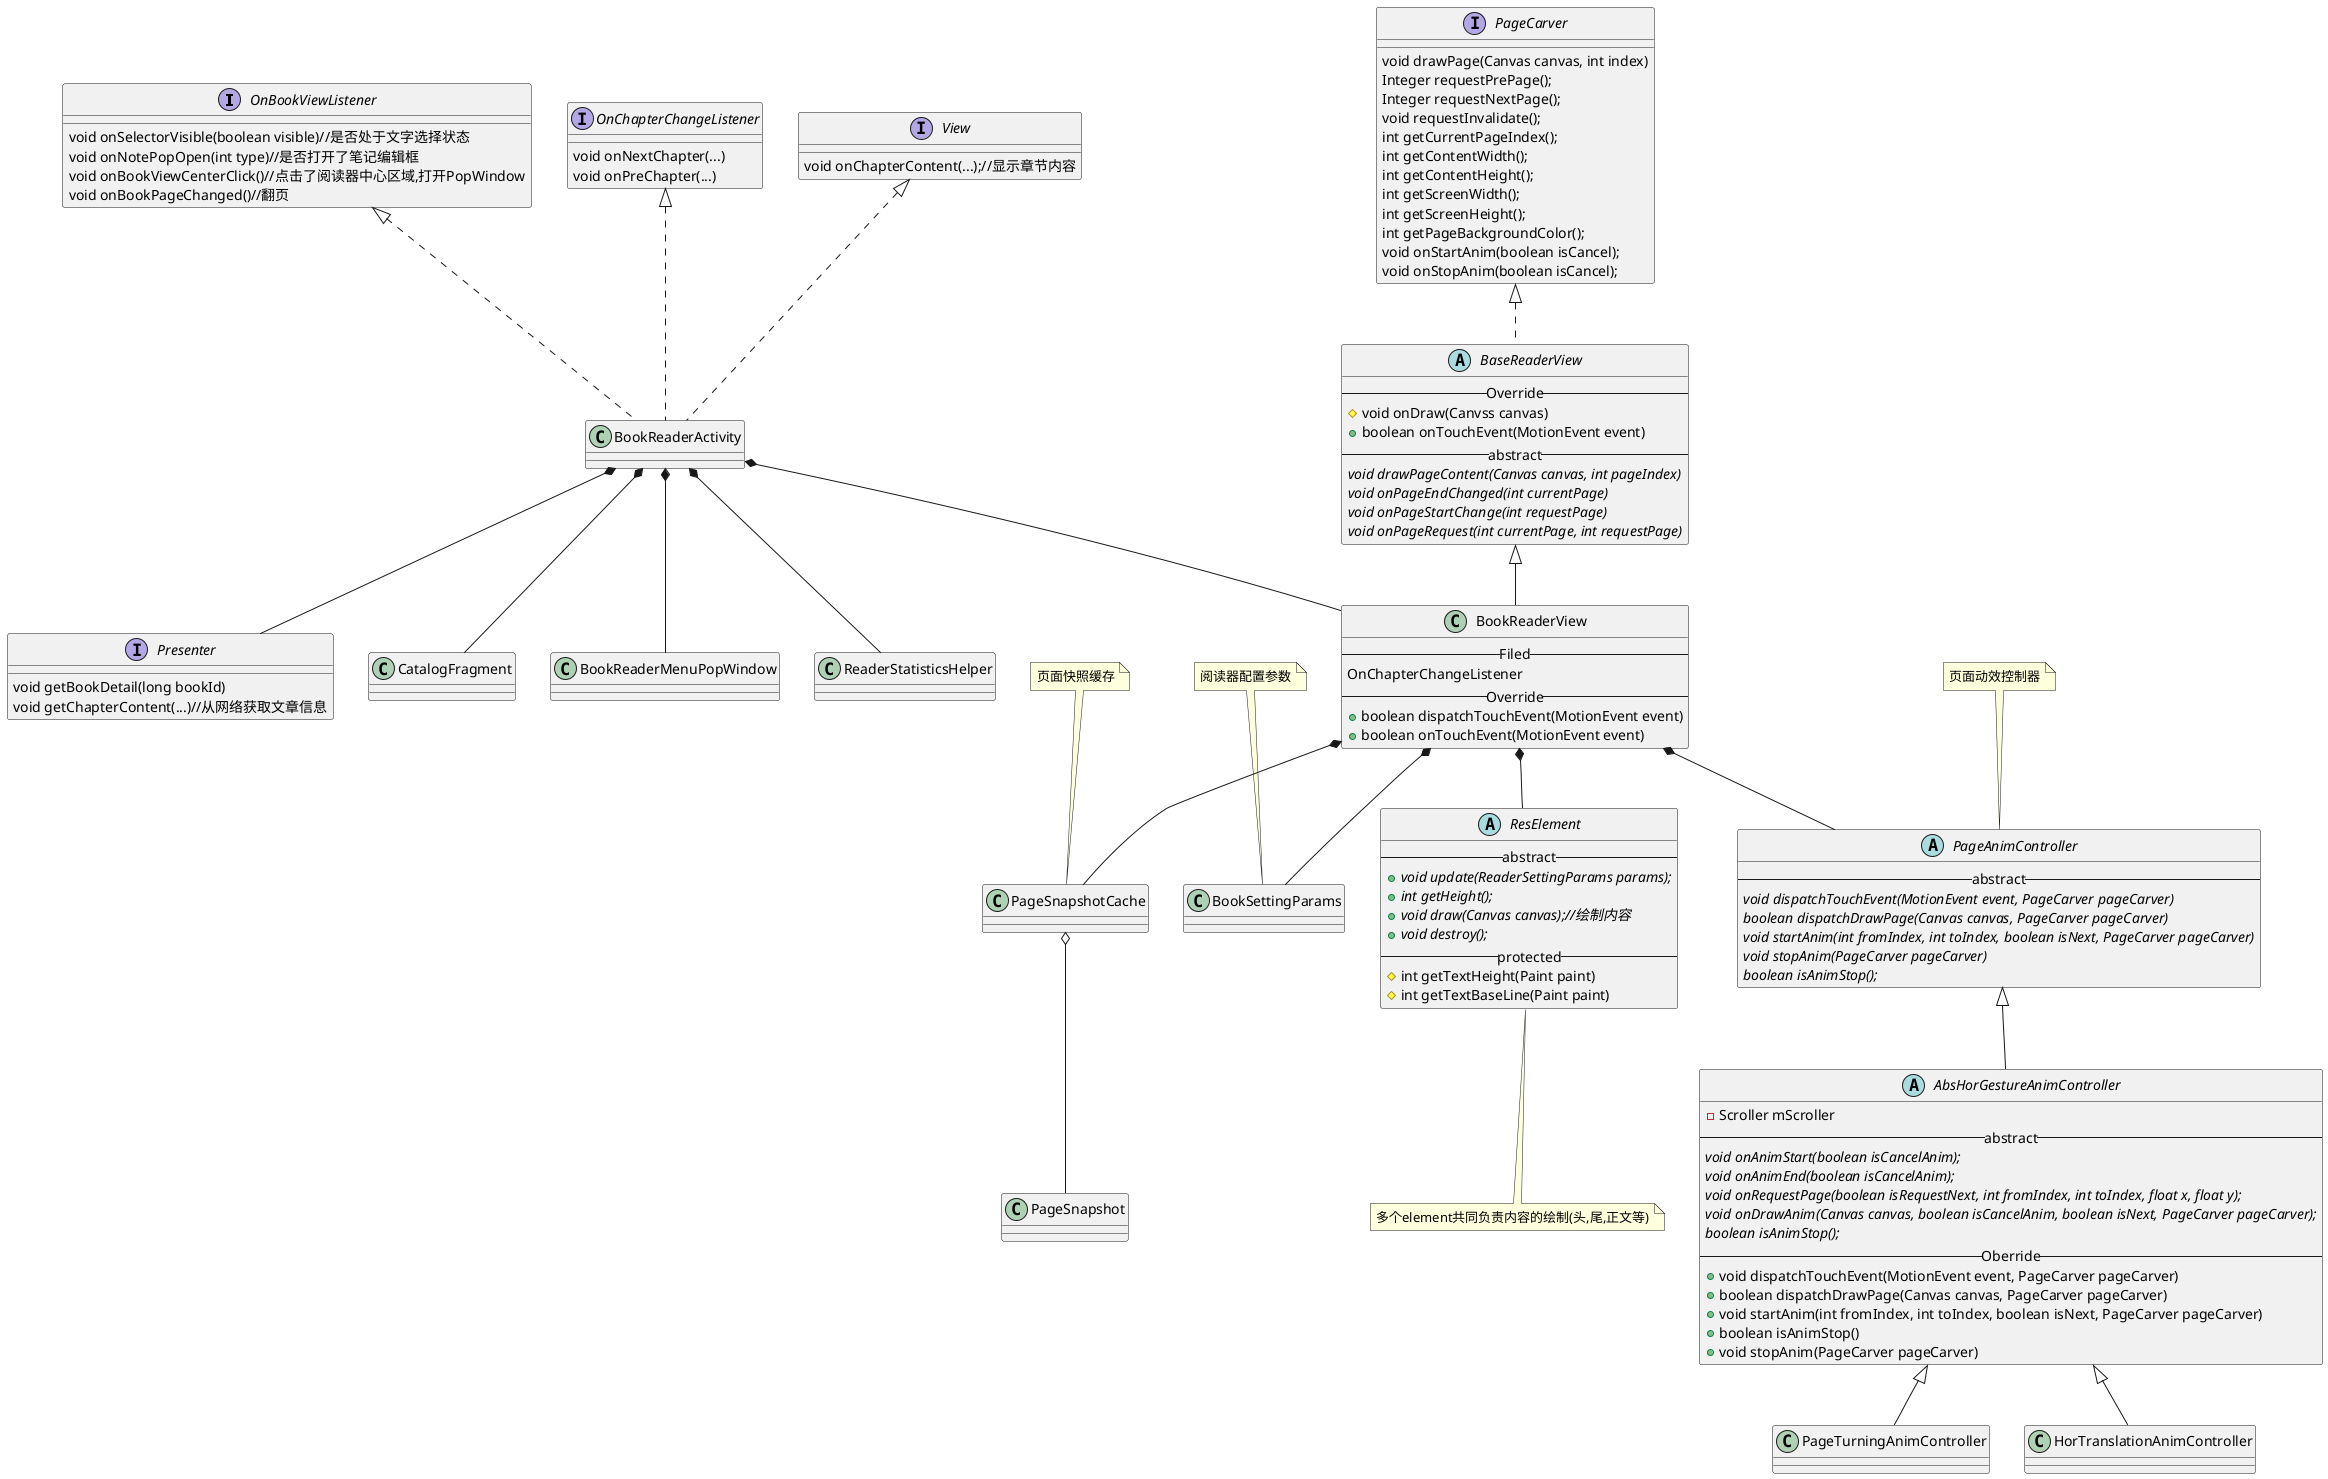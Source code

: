 @startuml
interface OnBookViewListener{
  void onSelectorVisible(boolean visible)//是否处于文字选择状态
  void onNotePopOpen(int type)//是否打开了笔记编辑框
  void onBookViewCenterClick()//点击了阅读器中心区域,打开PopWindow
  void onBookPageChanged()//翻页
}

interface OnChapterChangeListener{
  void onNextChapter(...)
  void onPreChapter(...)
}
interface  Presenter{
  void getBookDetail(long bookId)
  void getChapterContent(...)//从网络获取文章信息
}

interface View{
  void onChapterContent(...);//显示章节内容
}

class BookReaderActivity
class CatalogFragment
class BookReaderMenuPopWindow
class ReaderStatisticsHelper

BookReaderActivity *-- BookReaderView
BookReaderActivity *-- CatalogFragment
BookReaderActivity *-- BookReaderMenuPopWindow
BookReaderActivity *-- ReaderStatisticsHelper
BookReaderActivity *-- Presenter

View <|.. BookReaderActivity
OnBookViewListener <|.. BookReaderActivity
OnChapterChangeListener <|.. BookReaderActivity

interface PageCarver{
  void drawPage(Canvas canvas, int index)
  Integer requestPrePage();
  Integer requestNextPage();
  void requestInvalidate();
  int getCurrentPageIndex();
  int getContentWidth();
  int getContentHeight();
  int getScreenWidth();
  int getScreenHeight();
  int getPageBackgroundColor();
  void onStartAnim(boolean isCancel);
  void onStopAnim(boolean isCancel);
}

class PageSnapshot
class PageSnapshotCache
note top:页面快照缓存
class BookReaderView{
  -- Filed --
  OnChapterChangeListener
  -- Override --
  + boolean dispatchTouchEvent(MotionEvent event)
  + boolean onTouchEvent(MotionEvent event)
}
class BookSettingParams
note top:阅读器配置参数
abstract class BaseReaderView{
  -- Override --
  # void onDraw(Canvss canvas)
  + boolean onTouchEvent(MotionEvent event)
  -- abstract --
  {abstract} void drawPageContent(Canvas canvas, int pageIndex)
  {abstract} void onPageEndChanged(int currentPage)
  {abstract} void onPageStartChange(int requestPage)
  {abstract} void onPageRequest(int currentPage, int requestPage)
}

BaseReaderView <|-- BookReaderView

BookReaderView *-- BookSettingParams
BookReaderView *-- ResElement
BookReaderView *-- PageAnimController
BookReaderView *-- PageSnapshotCache

PageSnapshotCache o-- PageSnapshot
PageCarver <|.. BaseReaderView

abstract class ResElement{
  -- abstract --
  + {abstract} void update(ReaderSettingParams params);
  + {abstract} int getHeight();
  + {abstract} void draw(Canvas canvas);//绘制内容
  + {abstract} void destroy();
  -- protected --
  # int getTextHeight(Paint paint)
  # int getTextBaseLine(Paint paint)
}
note bottom:多个element共同负责内容的绘制(头,尾,正文等)


abstract class PageAnimController{
  -- abstract --
  {abstract} void dispatchTouchEvent(MotionEvent event, PageCarver pageCarver)
  {abstract} boolean dispatchDrawPage(Canvas canvas, PageCarver pageCarver)
  {abstract} void startAnim(int fromIndex, int toIndex, boolean isNext, PageCarver pageCarver)
  {abstract} void stopAnim(PageCarver pageCarver)
  {abstract} boolean isAnimStop();
}
note top:页面动效控制器

abstract class AbsHorGestureAnimController{
  - Scroller mScroller
  -- abstract --
  {abstract} void onAnimStart(boolean isCancelAnim);
  {abstract} void onAnimEnd(boolean isCancelAnim);
  {abstract} void onRequestPage(boolean isRequestNext, int fromIndex, int toIndex, float x, float y);
  {abstract} void onDrawAnim(Canvas canvas, boolean isCancelAnim, boolean isNext, PageCarver pageCarver);
  {abstract} boolean isAnimStop();
  -- Oberride --
  + void dispatchTouchEvent(MotionEvent event, PageCarver pageCarver)
  + boolean dispatchDrawPage(Canvas canvas, PageCarver pageCarver)
  + void startAnim(int fromIndex, int toIndex, boolean isNext, PageCarver pageCarver)
  + boolean isAnimStop()
  + void stopAnim(PageCarver pageCarver)
}
class PageTurningAnimController
class HorTranslationAnimController

PageAnimController <|-- AbsHorGestureAnimController

AbsHorGestureAnimController <|-- PageTurningAnimController
AbsHorGestureAnimController <|-- HorTranslationAnimController
@enduml